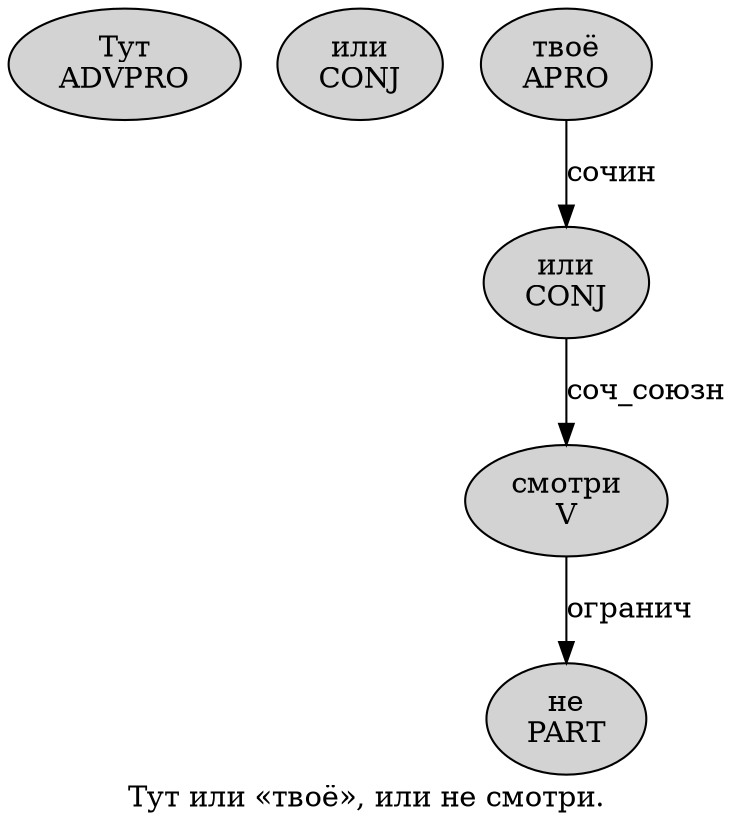 digraph SENTENCE_1300 {
	graph [label="Тут или «твоё», или не смотри."]
	node [style=filled]
		0 [label="Тут
ADVPRO" color="" fillcolor=lightgray penwidth=1 shape=ellipse]
		1 [label="или
CONJ" color="" fillcolor=lightgray penwidth=1 shape=ellipse]
		3 [label="твоё
APRO" color="" fillcolor=lightgray penwidth=1 shape=ellipse]
		6 [label="или
CONJ" color="" fillcolor=lightgray penwidth=1 shape=ellipse]
		7 [label="не
PART" color="" fillcolor=lightgray penwidth=1 shape=ellipse]
		8 [label="смотри
V" color="" fillcolor=lightgray penwidth=1 shape=ellipse]
			3 -> 6 [label="сочин"]
			6 -> 8 [label="соч_союзн"]
			8 -> 7 [label="огранич"]
}